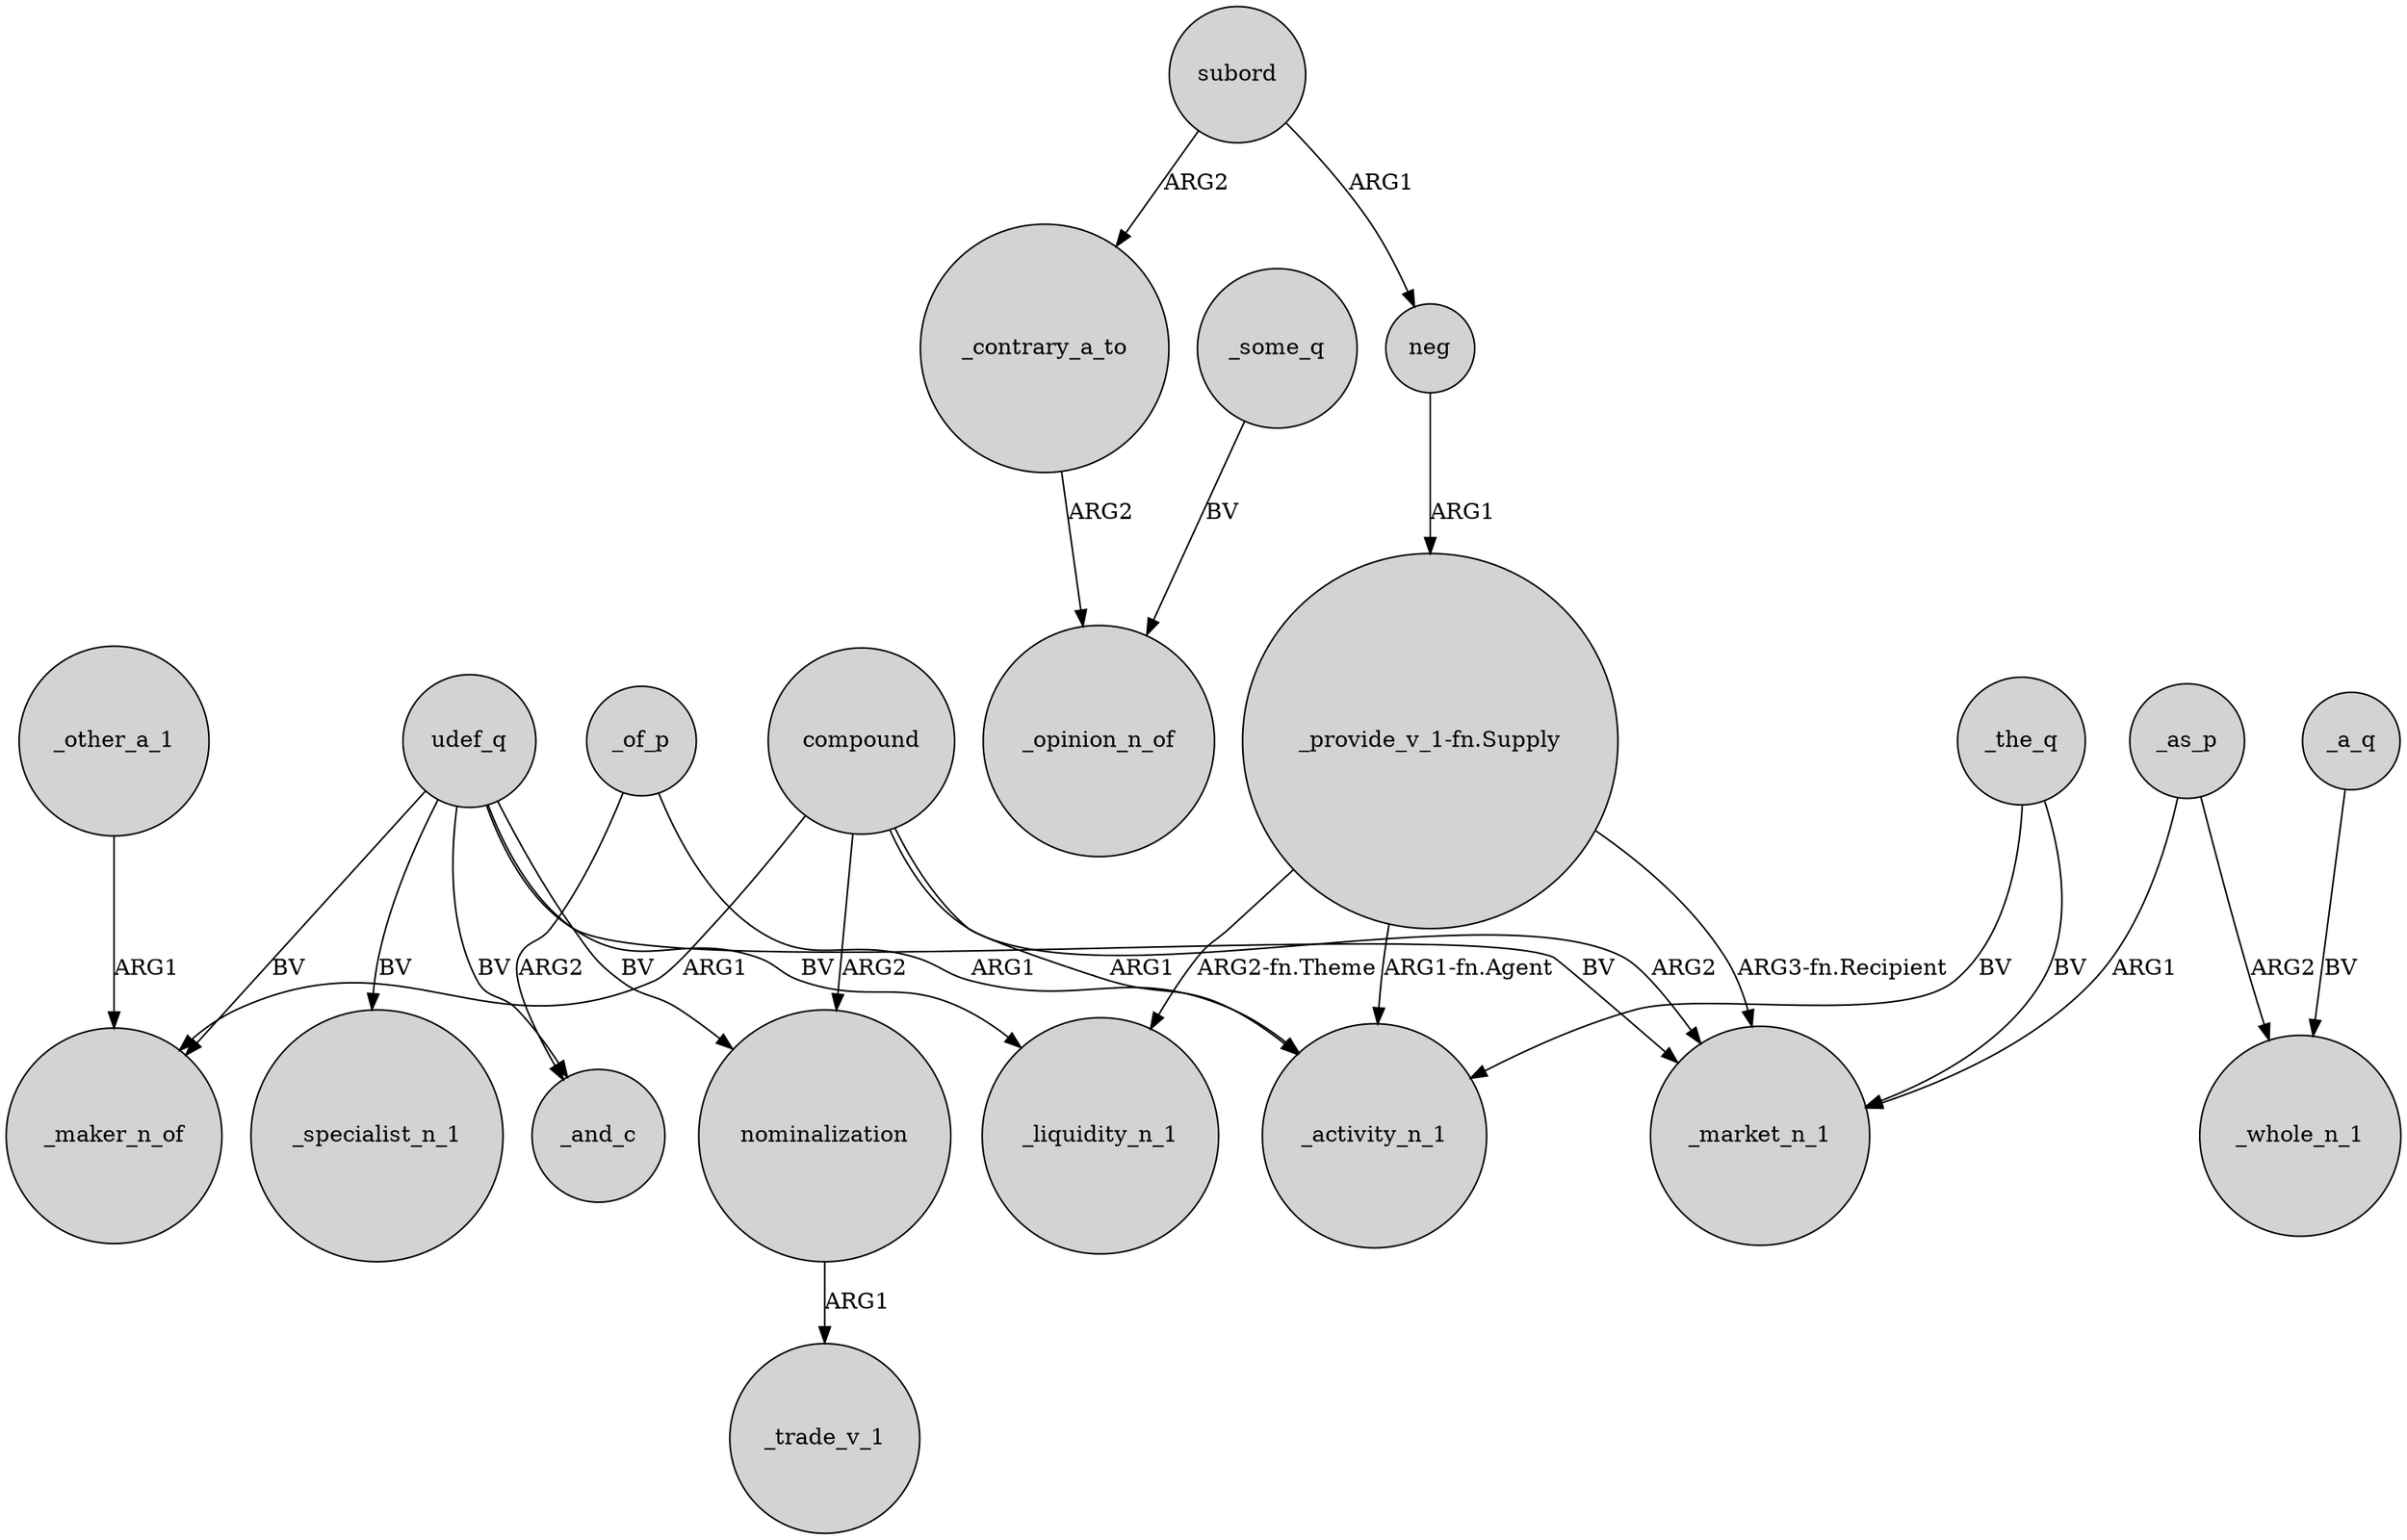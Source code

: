 digraph {
	node [shape=circle style=filled]
	compound -> _market_n_1 [label=ARG2]
	udef_q -> _specialist_n_1 [label=BV]
	"_provide_v_1-fn.Supply" -> _market_n_1 [label="ARG3-fn.Recipient"]
	_of_p -> _and_c [label=ARG2]
	compound -> _maker_n_of [label=ARG1]
	compound -> nominalization [label=ARG2]
	udef_q -> _market_n_1 [label=BV]
	nominalization -> _trade_v_1 [label=ARG1]
	_as_p -> _whole_n_1 [label=ARG2]
	subord -> neg [label=ARG1]
	_other_a_1 -> _maker_n_of [label=ARG1]
	_of_p -> _activity_n_1 [label=ARG1]
	compound -> _activity_n_1 [label=ARG1]
	_a_q -> _whole_n_1 [label=BV]
	udef_q -> _maker_n_of [label=BV]
	"_provide_v_1-fn.Supply" -> _activity_n_1 [label="ARG1-fn.Agent"]
	udef_q -> nominalization [label=BV]
	subord -> _contrary_a_to [label=ARG2]
	udef_q -> _liquidity_n_1 [label=BV]
	_contrary_a_to -> _opinion_n_of [label=ARG2]
	_as_p -> _market_n_1 [label=ARG1]
	_the_q -> _market_n_1 [label=BV]
	udef_q -> _and_c [label=BV]
	neg -> "_provide_v_1-fn.Supply" [label=ARG1]
	_some_q -> _opinion_n_of [label=BV]
	"_provide_v_1-fn.Supply" -> _liquidity_n_1 [label="ARG2-fn.Theme"]
	_the_q -> _activity_n_1 [label=BV]
}
